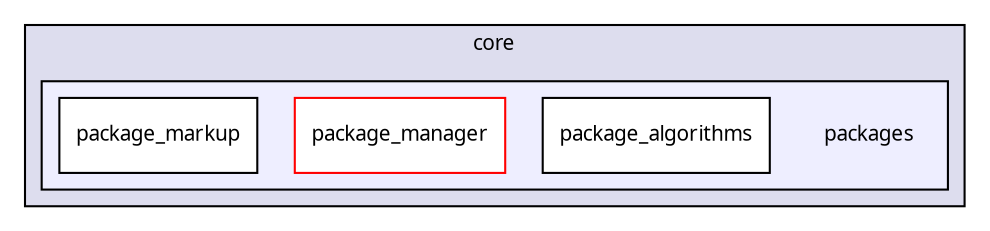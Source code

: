 digraph "packages/core/packages/" {
  compound=true
  node [ fontsize="10", fontname="FreeSans.ttf"];
  edge [ labelfontsize="10", labelfontname="FreeSans.ttf"];
  subgraph clusterdir_2fb74f11a821d31be4330f01f62846df {
    graph [ bgcolor="#ddddee", pencolor="black", label="core" fontname="FreeSans.ttf", fontsize="10", URL="dir_2fb74f11a821d31be4330f01f62846df.html"]
  subgraph clusterdir_e23e57d265a221413dcbd1463cbbfdfd {
    graph [ bgcolor="#eeeeff", pencolor="black", label="" URL="dir_e23e57d265a221413dcbd1463cbbfdfd.html"];
    dir_e23e57d265a221413dcbd1463cbbfdfd [shape=plaintext label="packages"];
    dir_d965868a5728c711038a397b0876a18a [shape=box label="package_algorithms" color="black" fillcolor="white" style="filled" URL="dir_d965868a5728c711038a397b0876a18a.html"];
    dir_3443f6044e82da3abeef9ac582c06c76 [shape=box label="package_manager" color="red" fillcolor="white" style="filled" URL="dir_3443f6044e82da3abeef9ac582c06c76.html"];
    dir_0326fae3362172cab648c08a1b9bff3b [shape=box label="package_markup" color="black" fillcolor="white" style="filled" URL="dir_0326fae3362172cab648c08a1b9bff3b.html"];
  }
  }
}

